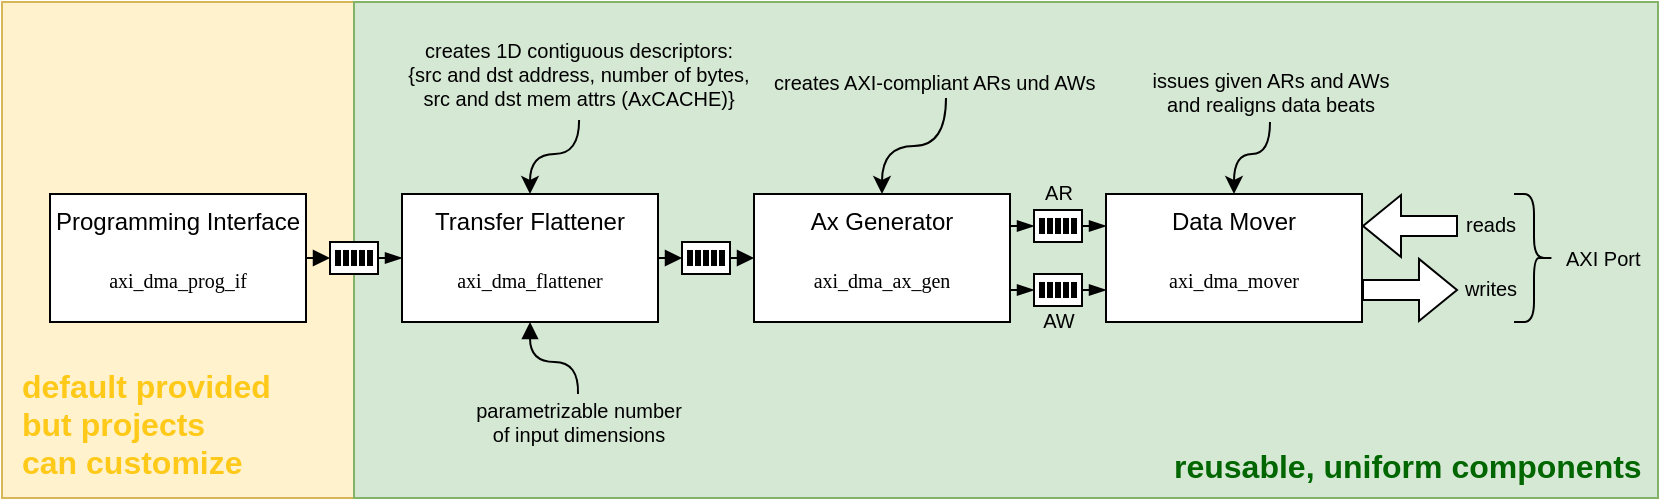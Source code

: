 <mxfile version="12.2.2" type="device" pages="1"><diagram id="vfg7CjYQPcanTaWnKuPI" name="Page-1"><mxGraphModel dx="1419" dy="872" grid="1" gridSize="4" guides="1" tooltips="1" connect="1" arrows="1" fold="1" page="1" pageScale="1" pageWidth="1169" pageHeight="827" math="0" shadow="0"><root><mxCell id="0"/><mxCell id="1" parent="0"/><mxCell id="9sTh0D24Hl4O-XnaFl17-160" value="" style="rounded=0;whiteSpace=wrap;html=1;fontSize=16;align=center;fillColor=#fff2cc;strokeColor=#d6b656;" vertex="1" parent="1"><mxGeometry x="56" y="64" width="176" height="248" as="geometry"/></mxCell><mxCell id="9sTh0D24Hl4O-XnaFl17-158" value="" style="rounded=0;whiteSpace=wrap;html=1;fontSize=10;align=center;fillColor=#d5e8d4;strokeColor=#82b366;" vertex="1" parent="1"><mxGeometry x="232" y="64" width="652" height="248" as="geometry"/></mxCell><mxCell id="9sTh0D24Hl4O-XnaFl17-137" value="creates 1D contiguous descriptors:&lt;br&gt;{src and dst address, number of bytes,&lt;br&gt;src and dst mem attrs (AxCACHE)}" style="text;html=1;resizable=0;points=[];autosize=1;align=center;verticalAlign=top;spacingTop=-4;fontSize=10;" vertex="1" parent="1"><mxGeometry x="252" y="80" width="184" height="40" as="geometry"/></mxCell><mxCell id="9sTh0D24Hl4O-XnaFl17-91" value="creates AXI-compliant ARs und AWs" style="text;html=1;resizable=0;points=[];autosize=1;align=left;verticalAlign=top;spacingTop=-4;fontSize=10;" vertex="1" parent="1"><mxGeometry x="440" y="96" width="176" height="16" as="geometry"/></mxCell><mxCell id="9sTh0D24Hl4O-XnaFl17-76" style="edgeStyle=none;rounded=0;orthogonalLoop=1;jettySize=auto;html=1;exitX=1;exitY=0.25;exitDx=0;exitDy=0;startArrow=block;startFill=0;endArrow=none;endFill=0;strokeWidth=1;fontSize=10;shape=flexArrow;fillColor=#ffffff;" edge="1" parent="1" source="zscnyf-X-THRw4LA2zXD-1"><mxGeometry relative="1" as="geometry"><mxPoint x="784" y="176" as="targetPoint"/></mxGeometry></mxCell><mxCell id="9sTh0D24Hl4O-XnaFl17-78" style="edgeStyle=none;shape=flexArrow;rounded=0;orthogonalLoop=1;jettySize=auto;html=1;exitX=1;exitY=0.75;exitDx=0;exitDy=0;startArrow=none;startFill=0;endArrow=block;endFill=0;strokeWidth=1;fontSize=10;fillColor=#ffffff;" edge="1" parent="1" source="zscnyf-X-THRw4LA2zXD-1"><mxGeometry relative="1" as="geometry"><mxPoint x="784" y="207.966" as="targetPoint"/></mxGeometry></mxCell><mxCell id="zscnyf-X-THRw4LA2zXD-1" value="&lt;font&gt;&lt;font face=&quot;Helvetica&quot; style=&quot;font-size: 12px&quot;&gt;Data Mover&lt;/font&gt;&lt;br&gt;&lt;br&gt;&lt;span style=&quot;font-size: 10px&quot;&gt;axi_dma_mover&lt;/span&gt;&lt;/font&gt;" style="rounded=0;whiteSpace=wrap;html=1;fontFamily=Source Code Pro;verticalAlign=top;" parent="1" vertex="1"><mxGeometry x="608" y="160" width="128" height="64" as="geometry"/></mxCell><mxCell id="9sTh0D24Hl4O-XnaFl17-42" value="" style="group" vertex="1" connectable="0" parent="1"><mxGeometry x="572" y="168" width="24" height="16" as="geometry"/></mxCell><mxCell id="9sTh0D24Hl4O-XnaFl17-43" value="" style="group" vertex="1" connectable="0" parent="9sTh0D24Hl4O-XnaFl17-42"><mxGeometry width="24" height="16" as="geometry"/></mxCell><mxCell id="9sTh0D24Hl4O-XnaFl17-44" value="" style="group" vertex="1" connectable="0" parent="9sTh0D24Hl4O-XnaFl17-43"><mxGeometry width="24" height="16" as="geometry"/></mxCell><mxCell id="9sTh0D24Hl4O-XnaFl17-45" value="" style="rounded=0;whiteSpace=wrap;html=1;" vertex="1" parent="9sTh0D24Hl4O-XnaFl17-44"><mxGeometry width="24" height="16" as="geometry"/></mxCell><mxCell id="9sTh0D24Hl4O-XnaFl17-46" value="" style="endArrow=none;html=1;strokeWidth=3;" edge="1" parent="9sTh0D24Hl4O-XnaFl17-44"><mxGeometry width="50" height="50" relative="1" as="geometry"><mxPoint x="20" y="12" as="sourcePoint"/><mxPoint x="20" y="4" as="targetPoint"/></mxGeometry></mxCell><mxCell id="9sTh0D24Hl4O-XnaFl17-47" value="" style="endArrow=none;html=1;strokeWidth=3;" edge="1" parent="9sTh0D24Hl4O-XnaFl17-44"><mxGeometry width="50" height="50" relative="1" as="geometry"><mxPoint x="16.0" y="12" as="sourcePoint"/><mxPoint x="16.0" y="4" as="targetPoint"/></mxGeometry></mxCell><mxCell id="9sTh0D24Hl4O-XnaFl17-48" value="" style="endArrow=none;html=1;strokeWidth=3;" edge="1" parent="9sTh0D24Hl4O-XnaFl17-44"><mxGeometry width="50" height="50" relative="1" as="geometry"><mxPoint x="12.0" y="12" as="sourcePoint"/><mxPoint x="12.0" y="4" as="targetPoint"/></mxGeometry></mxCell><mxCell id="9sTh0D24Hl4O-XnaFl17-49" value="" style="endArrow=none;html=1;strokeWidth=3;" edge="1" parent="9sTh0D24Hl4O-XnaFl17-44"><mxGeometry width="50" height="50" relative="1" as="geometry"><mxPoint x="8.0" y="12" as="sourcePoint"/><mxPoint x="8.0" y="4" as="targetPoint"/></mxGeometry></mxCell><mxCell id="9sTh0D24Hl4O-XnaFl17-50" value="" style="endArrow=none;html=1;strokeWidth=3;" edge="1" parent="9sTh0D24Hl4O-XnaFl17-44"><mxGeometry width="50" height="50" relative="1" as="geometry"><mxPoint x="4.0" y="12" as="sourcePoint"/><mxPoint x="4.0" y="4" as="targetPoint"/></mxGeometry></mxCell><mxCell id="9sTh0D24Hl4O-XnaFl17-55" style="rounded=0;orthogonalLoop=1;jettySize=auto;html=1;exitX=1;exitY=0.5;exitDx=0;exitDy=0;entryX=0;entryY=0.25;entryDx=0;entryDy=0;startArrow=none;startFill=0;endArrow=blockThin;endFill=1;strokeWidth=1;" edge="1" parent="1" source="9sTh0D24Hl4O-XnaFl17-45" target="zscnyf-X-THRw4LA2zXD-1"><mxGeometry relative="1" as="geometry"/></mxCell><mxCell id="9sTh0D24Hl4O-XnaFl17-56" value="" style="group" vertex="1" connectable="0" parent="1"><mxGeometry x="572" y="200" width="24" height="16" as="geometry"/></mxCell><mxCell id="9sTh0D24Hl4O-XnaFl17-57" value="" style="group" vertex="1" connectable="0" parent="9sTh0D24Hl4O-XnaFl17-56"><mxGeometry width="24" height="16" as="geometry"/></mxCell><mxCell id="9sTh0D24Hl4O-XnaFl17-58" value="" style="group" vertex="1" connectable="0" parent="9sTh0D24Hl4O-XnaFl17-57"><mxGeometry width="24" height="16" as="geometry"/></mxCell><mxCell id="9sTh0D24Hl4O-XnaFl17-59" value="" style="rounded=0;whiteSpace=wrap;html=1;" vertex="1" parent="9sTh0D24Hl4O-XnaFl17-58"><mxGeometry width="24" height="16" as="geometry"/></mxCell><mxCell id="9sTh0D24Hl4O-XnaFl17-60" value="" style="endArrow=none;html=1;strokeWidth=3;" edge="1" parent="9sTh0D24Hl4O-XnaFl17-58"><mxGeometry width="50" height="50" relative="1" as="geometry"><mxPoint x="20" y="12" as="sourcePoint"/><mxPoint x="20" y="4" as="targetPoint"/></mxGeometry></mxCell><mxCell id="9sTh0D24Hl4O-XnaFl17-61" value="" style="endArrow=none;html=1;strokeWidth=3;" edge="1" parent="9sTh0D24Hl4O-XnaFl17-58"><mxGeometry width="50" height="50" relative="1" as="geometry"><mxPoint x="16.0" y="12" as="sourcePoint"/><mxPoint x="16.0" y="4" as="targetPoint"/></mxGeometry></mxCell><mxCell id="9sTh0D24Hl4O-XnaFl17-62" value="" style="endArrow=none;html=1;strokeWidth=3;" edge="1" parent="9sTh0D24Hl4O-XnaFl17-58"><mxGeometry width="50" height="50" relative="1" as="geometry"><mxPoint x="12.0" y="12" as="sourcePoint"/><mxPoint x="12.0" y="4" as="targetPoint"/></mxGeometry></mxCell><mxCell id="9sTh0D24Hl4O-XnaFl17-63" value="" style="endArrow=none;html=1;strokeWidth=3;" edge="1" parent="9sTh0D24Hl4O-XnaFl17-58"><mxGeometry width="50" height="50" relative="1" as="geometry"><mxPoint x="8.0" y="12" as="sourcePoint"/><mxPoint x="8.0" y="4" as="targetPoint"/></mxGeometry></mxCell><mxCell id="9sTh0D24Hl4O-XnaFl17-64" value="" style="endArrow=none;html=1;strokeWidth=3;" edge="1" parent="9sTh0D24Hl4O-XnaFl17-58"><mxGeometry width="50" height="50" relative="1" as="geometry"><mxPoint x="4.0" y="12" as="sourcePoint"/><mxPoint x="4.0" y="4" as="targetPoint"/></mxGeometry></mxCell><mxCell id="9sTh0D24Hl4O-XnaFl17-65" style="rounded=0;orthogonalLoop=1;jettySize=auto;html=1;exitX=1;exitY=0.5;exitDx=0;exitDy=0;entryX=0;entryY=0.75;entryDx=0;entryDy=0;startArrow=none;startFill=0;endArrow=blockThin;endFill=1;strokeWidth=1;" edge="1" parent="1" source="9sTh0D24Hl4O-XnaFl17-59" target="zscnyf-X-THRw4LA2zXD-1"><mxGeometry relative="1" as="geometry"><mxPoint x="608" y="208" as="targetPoint"/></mxGeometry></mxCell><mxCell id="9sTh0D24Hl4O-XnaFl17-67" value="AR" style="text;html=1;resizable=0;points=[];autosize=1;align=center;verticalAlign=bottom;spacingTop=-4;fontSize=10;" vertex="1" parent="1"><mxGeometry x="568" y="152" width="32" height="16" as="geometry"/></mxCell><mxCell id="9sTh0D24Hl4O-XnaFl17-68" value="AW" style="text;html=1;resizable=0;points=[];autosize=1;align=center;verticalAlign=bottom;spacingTop=-4;fontSize=10;" vertex="1" parent="1"><mxGeometry x="568" y="216" width="32" height="16" as="geometry"/></mxCell><mxCell id="9sTh0D24Hl4O-XnaFl17-70" style="edgeStyle=none;rounded=0;orthogonalLoop=1;jettySize=auto;html=1;exitX=1;exitY=0.25;exitDx=0;exitDy=0;entryX=0;entryY=0.5;entryDx=0;entryDy=0;startArrow=none;startFill=0;endArrow=blockThin;endFill=1;strokeWidth=1;fontSize=10;" edge="1" parent="1" source="9sTh0D24Hl4O-XnaFl17-69" target="9sTh0D24Hl4O-XnaFl17-45"><mxGeometry relative="1" as="geometry"/></mxCell><mxCell id="9sTh0D24Hl4O-XnaFl17-71" style="edgeStyle=none;rounded=0;orthogonalLoop=1;jettySize=auto;html=1;exitX=1;exitY=0.75;exitDx=0;exitDy=0;entryX=0;entryY=0.5;entryDx=0;entryDy=0;startArrow=none;startFill=0;endArrow=blockThin;endFill=1;strokeWidth=1;fontSize=10;" edge="1" parent="1" source="9sTh0D24Hl4O-XnaFl17-69" target="9sTh0D24Hl4O-XnaFl17-59"><mxGeometry relative="1" as="geometry"/></mxCell><mxCell id="9sTh0D24Hl4O-XnaFl17-69" value="&lt;font face=&quot;Helvetica&quot; style=&quot;font-size: 12px&quot;&gt;Ax Generator&lt;br&gt;&lt;/font&gt;&lt;font style=&quot;font-size: 10px&quot;&gt;&lt;br&gt;axi_dma_ax_gen&lt;/font&gt;" style="rounded=0;whiteSpace=wrap;html=1;fontFamily=Source Code Pro;verticalAlign=top;" vertex="1" parent="1"><mxGeometry x="432" y="160" width="128" height="64" as="geometry"/></mxCell><mxCell id="9sTh0D24Hl4O-XnaFl17-131" style="edgeStyle=orthogonalEdgeStyle;curved=1;rounded=0;orthogonalLoop=1;jettySize=auto;html=1;exitX=1;exitY=0.5;exitDx=0;exitDy=0;entryX=0;entryY=0.5;entryDx=0;entryDy=0;startArrow=none;startFill=0;endArrow=block;endFill=1;strokeWidth=1;fontSize=10;" edge="1" parent="1" source="9sTh0D24Hl4O-XnaFl17-89" target="9sTh0D24Hl4O-XnaFl17-124"><mxGeometry relative="1" as="geometry"/></mxCell><mxCell id="9sTh0D24Hl4O-XnaFl17-155" style="edgeStyle=orthogonalEdgeStyle;curved=1;rounded=0;orthogonalLoop=1;jettySize=auto;html=1;exitX=0.5;exitY=1;exitDx=0;exitDy=0;startArrow=block;startFill=1;endArrow=none;endFill=0;strokeWidth=1;fontSize=10;" edge="1" parent="1" source="9sTh0D24Hl4O-XnaFl17-89"><mxGeometry relative="1" as="geometry"><mxPoint x="344" y="260" as="targetPoint"/></mxGeometry></mxCell><mxCell id="9sTh0D24Hl4O-XnaFl17-89" value="&lt;font face=&quot;Helvetica&quot;&gt;Transfer Flattener&lt;br&gt;&lt;/font&gt;&lt;font style=&quot;font-size: 10px&quot;&gt;&lt;br&gt;axi_dma_flattener&lt;/font&gt;" style="rounded=0;whiteSpace=wrap;html=1;fontFamily=Source Code Pro;verticalAlign=top;" vertex="1" parent="1"><mxGeometry x="256" y="160" width="128" height="64" as="geometry"/></mxCell><mxCell id="9sTh0D24Hl4O-XnaFl17-79" value="reads" style="text;html=1;resizable=0;points=[];autosize=1;align=center;verticalAlign=bottom;spacingTop=-4;fontSize=10;" vertex="1" parent="1"><mxGeometry x="780" y="168" width="40" height="16" as="geometry"/></mxCell><mxCell id="9sTh0D24Hl4O-XnaFl17-80" value="writes" style="text;html=1;resizable=0;points=[];autosize=1;align=center;verticalAlign=bottom;spacingTop=-4;fontSize=10;" vertex="1" parent="1"><mxGeometry x="780" y="200" width="40" height="16" as="geometry"/></mxCell><mxCell id="9sTh0D24Hl4O-XnaFl17-84" value="" style="shape=curlyBracket;whiteSpace=wrap;html=1;rounded=1;fontSize=10;align=center;flipH=1;" vertex="1" parent="1"><mxGeometry x="812" y="160" width="20" height="64" as="geometry"/></mxCell><mxCell id="9sTh0D24Hl4O-XnaFl17-85" value="AXI Port" style="text;html=1;resizable=0;points=[];autosize=1;align=left;verticalAlign=top;spacingTop=-4;fontSize=10;" vertex="1" parent="1"><mxGeometry x="836" y="184" width="52" height="16" as="geometry"/></mxCell><mxCell id="9sTh0D24Hl4O-XnaFl17-92" style="edgeStyle=orthogonalEdgeStyle;curved=1;rounded=0;orthogonalLoop=1;jettySize=auto;html=1;exitX=0.5;exitY=0;exitDx=0;exitDy=0;startArrow=classic;startFill=1;endArrow=none;endFill=0;strokeWidth=1;fontSize=10;" edge="1" parent="1" source="9sTh0D24Hl4O-XnaFl17-69" target="9sTh0D24Hl4O-XnaFl17-91"><mxGeometry relative="1" as="geometry"><mxPoint x="532" y="88" as="targetPoint"/><mxPoint x="496" y="160" as="sourcePoint"/></mxGeometry></mxCell><mxCell id="9sTh0D24Hl4O-XnaFl17-97" value="issues given ARs and AWs&lt;br&gt;and realigns data beats" style="text;html=1;resizable=0;points=[];autosize=1;align=center;verticalAlign=bottom;spacingTop=-4;fontSize=10;" vertex="1" parent="1"><mxGeometry x="624" y="96" width="132" height="28" as="geometry"/></mxCell><mxCell id="9sTh0D24Hl4O-XnaFl17-98" style="edgeStyle=orthogonalEdgeStyle;curved=1;rounded=0;orthogonalLoop=1;jettySize=auto;html=1;exitX=0.5;exitY=0;exitDx=0;exitDy=0;startArrow=classic;startFill=1;endArrow=none;endFill=0;strokeWidth=1;fontSize=10;" edge="1" parent="1" target="9sTh0D24Hl4O-XnaFl17-97" source="zscnyf-X-THRw4LA2zXD-1"><mxGeometry relative="1" as="geometry"><mxPoint x="708" y="88" as="targetPoint"/><mxPoint x="671.833" y="160.167" as="sourcePoint"/></mxGeometry></mxCell><mxCell id="9sTh0D24Hl4O-XnaFl17-121" value="" style="group;fontSize=10;align=center;" vertex="1" connectable="0" parent="1"><mxGeometry x="396" y="184" width="24" height="16" as="geometry"/></mxCell><mxCell id="9sTh0D24Hl4O-XnaFl17-122" value="" style="group" vertex="1" connectable="0" parent="9sTh0D24Hl4O-XnaFl17-121"><mxGeometry width="24" height="16" as="geometry"/></mxCell><mxCell id="9sTh0D24Hl4O-XnaFl17-123" value="" style="group" vertex="1" connectable="0" parent="9sTh0D24Hl4O-XnaFl17-122"><mxGeometry width="24" height="16" as="geometry"/></mxCell><mxCell id="9sTh0D24Hl4O-XnaFl17-124" value="" style="rounded=0;whiteSpace=wrap;html=1;" vertex="1" parent="9sTh0D24Hl4O-XnaFl17-123"><mxGeometry width="24" height="16" as="geometry"/></mxCell><mxCell id="9sTh0D24Hl4O-XnaFl17-125" value="" style="endArrow=none;html=1;strokeWidth=3;" edge="1" parent="9sTh0D24Hl4O-XnaFl17-123"><mxGeometry width="50" height="50" relative="1" as="geometry"><mxPoint x="20" y="12" as="sourcePoint"/><mxPoint x="20" y="4" as="targetPoint"/></mxGeometry></mxCell><mxCell id="9sTh0D24Hl4O-XnaFl17-126" value="" style="endArrow=none;html=1;strokeWidth=3;" edge="1" parent="9sTh0D24Hl4O-XnaFl17-123"><mxGeometry width="50" height="50" relative="1" as="geometry"><mxPoint x="16.0" y="12" as="sourcePoint"/><mxPoint x="16.0" y="4" as="targetPoint"/></mxGeometry></mxCell><mxCell id="9sTh0D24Hl4O-XnaFl17-127" value="" style="endArrow=none;html=1;strokeWidth=3;" edge="1" parent="9sTh0D24Hl4O-XnaFl17-123"><mxGeometry width="50" height="50" relative="1" as="geometry"><mxPoint x="12.0" y="12" as="sourcePoint"/><mxPoint x="12.0" y="4" as="targetPoint"/></mxGeometry></mxCell><mxCell id="9sTh0D24Hl4O-XnaFl17-128" value="" style="endArrow=none;html=1;strokeWidth=3;" edge="1" parent="9sTh0D24Hl4O-XnaFl17-123"><mxGeometry width="50" height="50" relative="1" as="geometry"><mxPoint x="8.0" y="12" as="sourcePoint"/><mxPoint x="8.0" y="4" as="targetPoint"/></mxGeometry></mxCell><mxCell id="9sTh0D24Hl4O-XnaFl17-129" value="" style="endArrow=none;html=1;strokeWidth=3;" edge="1" parent="9sTh0D24Hl4O-XnaFl17-123"><mxGeometry width="50" height="50" relative="1" as="geometry"><mxPoint x="4.0" y="12" as="sourcePoint"/><mxPoint x="4.0" y="4" as="targetPoint"/></mxGeometry></mxCell><mxCell id="9sTh0D24Hl4O-XnaFl17-132" style="edgeStyle=orthogonalEdgeStyle;curved=1;rounded=0;orthogonalLoop=1;jettySize=auto;html=1;exitX=1;exitY=0.5;exitDx=0;exitDy=0;entryX=0;entryY=0.5;entryDx=0;entryDy=0;startArrow=none;startFill=0;endArrow=block;endFill=1;strokeWidth=1;fontSize=10;" edge="1" parent="1" source="9sTh0D24Hl4O-XnaFl17-124" target="9sTh0D24Hl4O-XnaFl17-69"><mxGeometry relative="1" as="geometry"/></mxCell><mxCell id="9sTh0D24Hl4O-XnaFl17-138" style="edgeStyle=orthogonalEdgeStyle;curved=1;rounded=0;orthogonalLoop=1;jettySize=auto;html=1;startArrow=classic;startFill=1;endArrow=none;endFill=0;strokeWidth=1;fontSize=10;exitX=0.5;exitY=0;exitDx=0;exitDy=0;entryX=0.503;entryY=1.075;entryDx=0;entryDy=0;entryPerimeter=0;" edge="1" parent="1" source="9sTh0D24Hl4O-XnaFl17-89" target="9sTh0D24Hl4O-XnaFl17-137"><mxGeometry relative="1" as="geometry"><mxPoint x="432" y="252" as="targetPoint"/><mxPoint x="388" y="196" as="sourcePoint"/></mxGeometry></mxCell><mxCell id="9sTh0D24Hl4O-XnaFl17-142" value="" style="group;fontSize=10;align=center;" vertex="1" connectable="0" parent="1"><mxGeometry x="220" y="184" width="24" height="16" as="geometry"/></mxCell><mxCell id="9sTh0D24Hl4O-XnaFl17-143" value="" style="group" vertex="1" connectable="0" parent="9sTh0D24Hl4O-XnaFl17-142"><mxGeometry width="24" height="16" as="geometry"/></mxCell><mxCell id="9sTh0D24Hl4O-XnaFl17-144" value="" style="group" vertex="1" connectable="0" parent="9sTh0D24Hl4O-XnaFl17-143"><mxGeometry width="24" height="16" as="geometry"/></mxCell><mxCell id="9sTh0D24Hl4O-XnaFl17-145" value="" style="rounded=0;whiteSpace=wrap;html=1;" vertex="1" parent="9sTh0D24Hl4O-XnaFl17-144"><mxGeometry width="24" height="16" as="geometry"/></mxCell><mxCell id="9sTh0D24Hl4O-XnaFl17-146" value="" style="endArrow=none;html=1;strokeWidth=3;" edge="1" parent="9sTh0D24Hl4O-XnaFl17-144"><mxGeometry width="50" height="50" relative="1" as="geometry"><mxPoint x="20" y="12" as="sourcePoint"/><mxPoint x="20" y="4" as="targetPoint"/></mxGeometry></mxCell><mxCell id="9sTh0D24Hl4O-XnaFl17-147" value="" style="endArrow=none;html=1;strokeWidth=3;" edge="1" parent="9sTh0D24Hl4O-XnaFl17-144"><mxGeometry width="50" height="50" relative="1" as="geometry"><mxPoint x="16.0" y="12" as="sourcePoint"/><mxPoint x="16.0" y="4" as="targetPoint"/></mxGeometry></mxCell><mxCell id="9sTh0D24Hl4O-XnaFl17-148" value="" style="endArrow=none;html=1;strokeWidth=3;" edge="1" parent="9sTh0D24Hl4O-XnaFl17-144"><mxGeometry width="50" height="50" relative="1" as="geometry"><mxPoint x="12.0" y="12" as="sourcePoint"/><mxPoint x="12.0" y="4" as="targetPoint"/></mxGeometry></mxCell><mxCell id="9sTh0D24Hl4O-XnaFl17-149" value="" style="endArrow=none;html=1;strokeWidth=3;" edge="1" parent="9sTh0D24Hl4O-XnaFl17-144"><mxGeometry width="50" height="50" relative="1" as="geometry"><mxPoint x="8.0" y="12" as="sourcePoint"/><mxPoint x="8.0" y="4" as="targetPoint"/></mxGeometry></mxCell><mxCell id="9sTh0D24Hl4O-XnaFl17-150" value="" style="endArrow=none;html=1;strokeWidth=3;" edge="1" parent="9sTh0D24Hl4O-XnaFl17-144"><mxGeometry width="50" height="50" relative="1" as="geometry"><mxPoint x="4.0" y="12" as="sourcePoint"/><mxPoint x="4.0" y="4" as="targetPoint"/></mxGeometry></mxCell><mxCell id="9sTh0D24Hl4O-XnaFl17-151" style="edgeStyle=orthogonalEdgeStyle;curved=1;rounded=0;orthogonalLoop=1;jettySize=auto;html=1;exitX=1;exitY=0.5;exitDx=0;exitDy=0;entryX=0;entryY=0.5;entryDx=0;entryDy=0;startArrow=none;startFill=0;endArrow=blockThin;endFill=1;strokeWidth=1;fontSize=10;" edge="1" parent="1" source="9sTh0D24Hl4O-XnaFl17-145" target="9sTh0D24Hl4O-XnaFl17-89"><mxGeometry relative="1" as="geometry"/></mxCell><mxCell id="9sTh0D24Hl4O-XnaFl17-156" value="parametrizable number&lt;br&gt;of input dimensions" style="text;html=1;resizable=0;points=[];autosize=1;align=center;verticalAlign=top;spacingTop=-4;fontSize=10;" vertex="1" parent="1"><mxGeometry x="286" y="260" width="116" height="28" as="geometry"/></mxCell><mxCell id="9sTh0D24Hl4O-XnaFl17-163" style="edgeStyle=orthogonalEdgeStyle;curved=1;rounded=0;orthogonalLoop=1;jettySize=auto;html=1;exitX=1;exitY=0.5;exitDx=0;exitDy=0;entryX=0;entryY=0.5;entryDx=0;entryDy=0;startArrow=none;startFill=0;endArrow=block;endFill=1;strokeWidth=1;fillColor=#ffffff;fontSize=16;fontColor=#FFC919;" edge="1" parent="1" source="9sTh0D24Hl4O-XnaFl17-157" target="9sTh0D24Hl4O-XnaFl17-145"><mxGeometry relative="1" as="geometry"/></mxCell><mxCell id="9sTh0D24Hl4O-XnaFl17-157" value="&lt;font face=&quot;Helvetica&quot;&gt;Programming Interface&lt;br&gt;&lt;/font&gt;&lt;font style=&quot;font-size: 10px&quot;&gt;&lt;br&gt;axi_dma_prog_if&lt;/font&gt;" style="rounded=0;whiteSpace=wrap;html=1;fontFamily=Source Code Pro;verticalAlign=top;" vertex="1" parent="1"><mxGeometry x="80" y="160" width="128" height="64" as="geometry"/></mxCell><mxCell id="9sTh0D24Hl4O-XnaFl17-159" value="reusable, uniform components" style="text;html=1;resizable=0;points=[];autosize=1;align=left;verticalAlign=top;spacingTop=-4;fontSize=16;fontColor=#006600;fontStyle=1" vertex="1" parent="1"><mxGeometry x="640" y="284" width="148" height="16" as="geometry"/></mxCell><mxCell id="9sTh0D24Hl4O-XnaFl17-161" value="default provided&lt;br&gt;but projects&lt;br&gt;can customize" style="text;html=1;resizable=0;points=[];autosize=1;align=left;verticalAlign=top;spacingTop=-4;fontSize=16;fontColor=#FFC919;fontStyle=1" vertex="1" parent="1"><mxGeometry x="64" y="244" width="128" height="60" as="geometry"/></mxCell></root></mxGraphModel></diagram></mxfile>